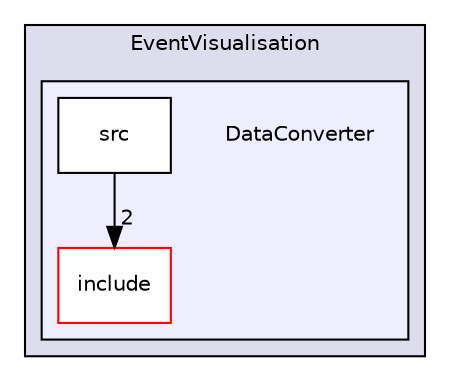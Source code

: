 digraph "/home/travis/build/AliceO2Group/AliceO2/EventVisualisation/DataConverter" {
  bgcolor=transparent;
  compound=true
  node [ fontsize="10", fontname="Helvetica"];
  edge [ labelfontsize="10", labelfontname="Helvetica"];
  subgraph clusterdir_cec808b9cc531f1b0b82d26124335093 {
    graph [ bgcolor="#ddddee", pencolor="black", label="EventVisualisation" fontname="Helvetica", fontsize="10", URL="dir_cec808b9cc531f1b0b82d26124335093.html"]
  subgraph clusterdir_208625f00d209be0faef0a73219d1e69 {
    graph [ bgcolor="#eeeeff", pencolor="black", label="" URL="dir_208625f00d209be0faef0a73219d1e69.html"];
    dir_208625f00d209be0faef0a73219d1e69 [shape=plaintext label="DataConverter"];
    dir_1b445272293d85aed0fa57d5220110ad [shape=box label="include" color="red" fillcolor="white" style="filled" URL="dir_1b445272293d85aed0fa57d5220110ad.html"];
    dir_29aa9ef993446133caec00144812d5d2 [shape=box label="src" color="black" fillcolor="white" style="filled" URL="dir_29aa9ef993446133caec00144812d5d2.html"];
  }
  }
  dir_29aa9ef993446133caec00144812d5d2->dir_1b445272293d85aed0fa57d5220110ad [headlabel="2", labeldistance=1.5 headhref="dir_000386_000384.html"];
}
